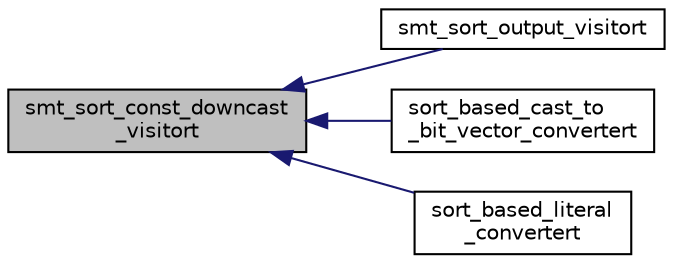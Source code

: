 digraph "smt_sort_const_downcast_visitort"
{
 // LATEX_PDF_SIZE
  bgcolor="transparent";
  edge [fontname="Helvetica",fontsize="10",labelfontname="Helvetica",labelfontsize="10"];
  node [fontname="Helvetica",fontsize="10",shape=record];
  rankdir="LR";
  Node1 [label="smt_sort_const_downcast\l_visitort",height=0.2,width=0.4,color="black", fillcolor="grey75", style="filled", fontcolor="black",tooltip=" "];
  Node1 -> Node2 [dir="back",color="midnightblue",fontsize="10",style="solid",fontname="Helvetica"];
  Node2 [label="smt_sort_output_visitort",height=0.2,width=0.4,color="black",URL="$classsmt__sort__output__visitort.html",tooltip=" "];
  Node1 -> Node3 [dir="back",color="midnightblue",fontsize="10",style="solid",fontname="Helvetica"];
  Node3 [label="sort_based_cast_to\l_bit_vector_convertert",height=0.2,width=0.4,color="black",URL="$structsort__based__cast__to__bit__vector__convertert.html",tooltip=" "];
  Node1 -> Node4 [dir="back",color="midnightblue",fontsize="10",style="solid",fontname="Helvetica"];
  Node4 [label="sort_based_literal\l_convertert",height=0.2,width=0.4,color="black",URL="$structsort__based__literal__convertert.html",tooltip=" "];
}
